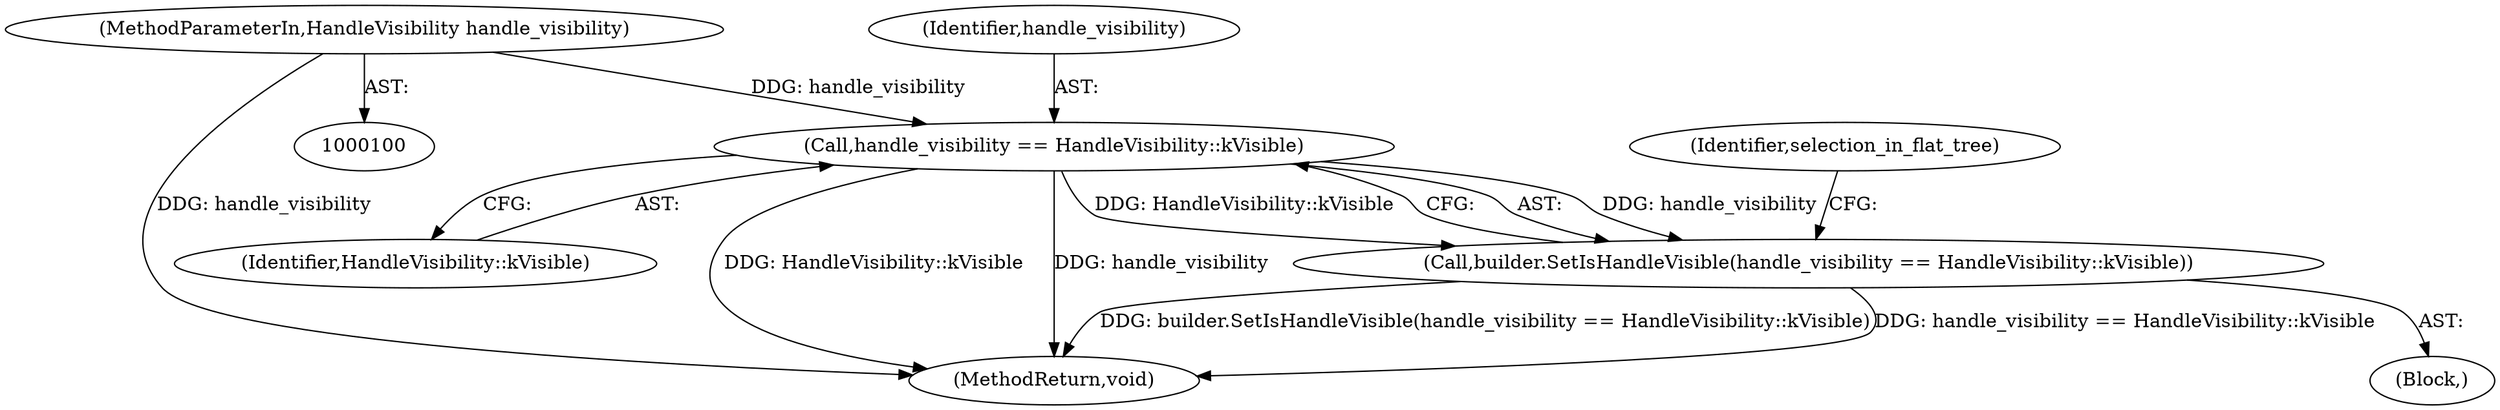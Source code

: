 digraph "1_Chrome_33827275411b33371e7bb750cce20f11de85002d_9@del" {
"1000183" [label="(Call,handle_visibility == HandleVisibility::kVisible)"];
"1000104" [label="(MethodParameterIn,HandleVisibility handle_visibility)"];
"1000182" [label="(Call,builder.SetIsHandleVisible(handle_visibility == HandleVisibility::kVisible))"];
"1000182" [label="(Call,builder.SetIsHandleVisible(handle_visibility == HandleVisibility::kVisible))"];
"1000105" [label="(Block,)"];
"1000184" [label="(Identifier,handle_visibility)"];
"1000185" [label="(Identifier,HandleVisibility::kVisible)"];
"1000188" [label="(Identifier,selection_in_flat_tree)"];
"1000204" [label="(MethodReturn,void)"];
"1000104" [label="(MethodParameterIn,HandleVisibility handle_visibility)"];
"1000183" [label="(Call,handle_visibility == HandleVisibility::kVisible)"];
"1000183" -> "1000182"  [label="AST: "];
"1000183" -> "1000185"  [label="CFG: "];
"1000184" -> "1000183"  [label="AST: "];
"1000185" -> "1000183"  [label="AST: "];
"1000182" -> "1000183"  [label="CFG: "];
"1000183" -> "1000204"  [label="DDG: HandleVisibility::kVisible"];
"1000183" -> "1000204"  [label="DDG: handle_visibility"];
"1000183" -> "1000182"  [label="DDG: handle_visibility"];
"1000183" -> "1000182"  [label="DDG: HandleVisibility::kVisible"];
"1000104" -> "1000183"  [label="DDG: handle_visibility"];
"1000104" -> "1000100"  [label="AST: "];
"1000104" -> "1000204"  [label="DDG: handle_visibility"];
"1000182" -> "1000105"  [label="AST: "];
"1000188" -> "1000182"  [label="CFG: "];
"1000182" -> "1000204"  [label="DDG: builder.SetIsHandleVisible(handle_visibility == HandleVisibility::kVisible)"];
"1000182" -> "1000204"  [label="DDG: handle_visibility == HandleVisibility::kVisible"];
}
